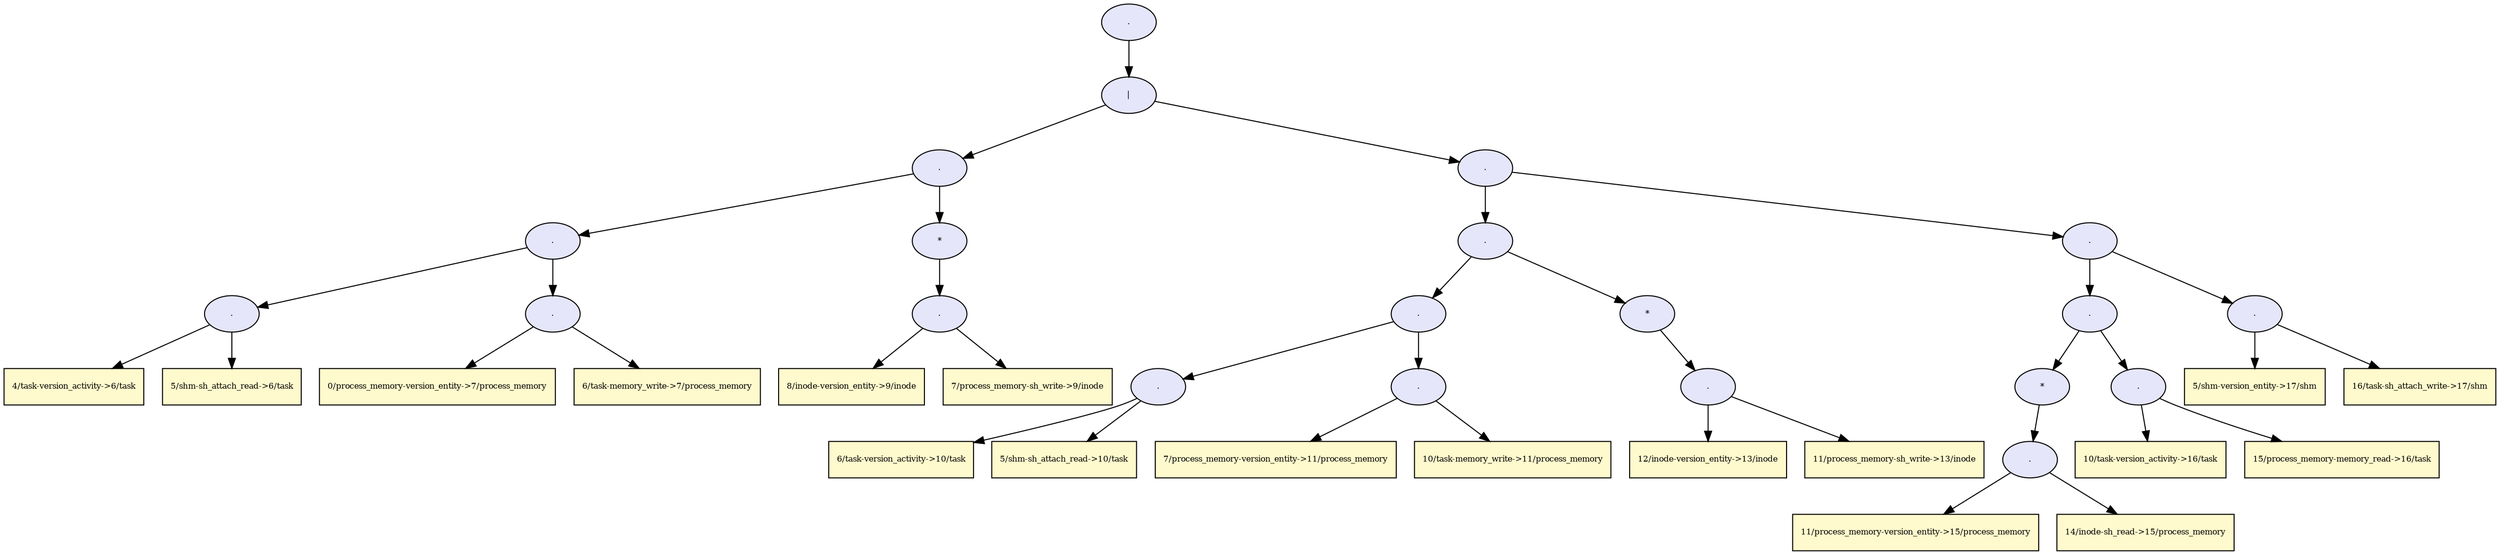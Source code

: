 digraph RGL__DirectedAdjacencyGraph {48[fontsize = 8,label = ".",shape = ellipse, fillcolor="#e6e6fa", style = filled]

48 -> 47[fontsize = 8, color="#000000"]

47[fontsize = 8,label = "|",shape = ellipse, fillcolor="#e6e6fa", style = filled]

47 -> 16[fontsize = 8, color="#000000"]

16[fontsize = 8,label = ".",shape = ellipse, fillcolor="#e6e6fa", style = filled]

16 -> 10[fontsize = 8, color="#000000"]

10[fontsize = 8,label = ".",shape = ellipse, fillcolor="#e6e6fa", style = filled]

10 -> 5[fontsize = 8, color="#000000"]

5[fontsize = 8,label = ".",shape = ellipse, fillcolor="#e6e6fa", style = filled]

5 -> 3[fontsize = 8, color="#000000"]

3[fontsize = 8,label = "4/task-version_activity->6/task",shape = rectangle, fillcolor="#fffacd", style = filled]

5 -> 4[fontsize = 8, color="#000000"]

4[fontsize = 8,label = "5/shm-sh_attach_read->6/task",shape = rectangle, fillcolor="#fffacd", style = filled]

10 -> 9[fontsize = 8, color="#000000"]

9[fontsize = 8,label = ".",shape = ellipse, fillcolor="#e6e6fa", style = filled]

9 -> 7[fontsize = 8, color="#000000"]

7[fontsize = 8,label = "0/process_memory-version_entity->7/process_memory",shape = rectangle, fillcolor="#fffacd", style = filled]

9 -> 8[fontsize = 8, color="#000000"]

8[fontsize = 8,label = "6/task-memory_write->7/process_memory",shape = rectangle, fillcolor="#fffacd", style = filled]

16 -> 15[fontsize = 8, color="#000000"]

15[fontsize = 8,label = "*",shape = ellipse, fillcolor="#e6e6fa", style = filled]

15 -> 13[fontsize = 8, color="#000000"]

13[fontsize = 8,label = ".",shape = ellipse, fillcolor="#e6e6fa", style = filled]

13 -> 11[fontsize = 8, color="#000000"]

11[fontsize = 8,label = "8/inode-version_entity->9/inode",shape = rectangle, fillcolor="#fffacd", style = filled]

13 -> 12[fontsize = 8, color="#000000"]

12[fontsize = 8,label = "7/process_memory-sh_write->9/inode",shape = rectangle, fillcolor="#fffacd", style = filled]

47 -> 46[fontsize = 8, color="#000000"]

46[fontsize = 8,label = ".",shape = ellipse, fillcolor="#e6e6fa", style = filled]

46 -> 30[fontsize = 8, color="#000000"]

30[fontsize = 8,label = ".",shape = ellipse, fillcolor="#e6e6fa", style = filled]

30 -> 24[fontsize = 8, color="#000000"]

24[fontsize = 8,label = ".",shape = ellipse, fillcolor="#e6e6fa", style = filled]

24 -> 19[fontsize = 8, color="#000000"]

19[fontsize = 8,label = ".",shape = ellipse, fillcolor="#e6e6fa", style = filled]

19 -> 17[fontsize = 8, color="#000000"]

17[fontsize = 8,label = "6/task-version_activity->10/task",shape = rectangle, fillcolor="#fffacd", style = filled]

19 -> 18[fontsize = 8, color="#000000"]

18[fontsize = 8,label = "5/shm-sh_attach_read->10/task",shape = rectangle, fillcolor="#fffacd", style = filled]

24 -> 23[fontsize = 8, color="#000000"]

23[fontsize = 8,label = ".",shape = ellipse, fillcolor="#e6e6fa", style = filled]

23 -> 21[fontsize = 8, color="#000000"]

21[fontsize = 8,label = "7/process_memory-version_entity->11/process_memory",shape = rectangle, fillcolor="#fffacd", style = filled]

23 -> 22[fontsize = 8, color="#000000"]

22[fontsize = 8,label = "10/task-memory_write->11/process_memory",shape = rectangle, fillcolor="#fffacd", style = filled]

30 -> 29[fontsize = 8, color="#000000"]

29[fontsize = 8,label = "*",shape = ellipse, fillcolor="#e6e6fa", style = filled]

29 -> 27[fontsize = 8, color="#000000"]

27[fontsize = 8,label = ".",shape = ellipse, fillcolor="#e6e6fa", style = filled]

27 -> 25[fontsize = 8, color="#000000"]

25[fontsize = 8,label = "12/inode-version_entity->13/inode",shape = rectangle, fillcolor="#fffacd", style = filled]

27 -> 26[fontsize = 8, color="#000000"]

26[fontsize = 8,label = "11/process_memory-sh_write->13/inode",shape = rectangle, fillcolor="#fffacd", style = filled]

46 -> 45[fontsize = 8, color="#000000"]

45[fontsize = 8,label = ".",shape = ellipse, fillcolor="#e6e6fa", style = filled]

45 -> 41[fontsize = 8, color="#000000"]

41[fontsize = 8,label = ".",shape = ellipse, fillcolor="#e6e6fa", style = filled]

41 -> 36[fontsize = 8, color="#000000"]

36[fontsize = 8,label = "*",shape = ellipse, fillcolor="#e6e6fa", style = filled]

36 -> 34[fontsize = 8, color="#000000"]

34[fontsize = 8,label = ".",shape = ellipse, fillcolor="#e6e6fa", style = filled]

34 -> 32[fontsize = 8, color="#000000"]

32[fontsize = 8,label = "11/process_memory-version_entity->15/process_memory",shape = rectangle, fillcolor="#fffacd", style = filled]

34 -> 33[fontsize = 8, color="#000000"]

33[fontsize = 8,label = "14/inode-sh_read->15/process_memory",shape = rectangle, fillcolor="#fffacd", style = filled]

41 -> 40[fontsize = 8, color="#000000"]

40[fontsize = 8,label = ".",shape = ellipse, fillcolor="#e6e6fa", style = filled]

40 -> 38[fontsize = 8, color="#000000"]

38[fontsize = 8,label = "10/task-version_activity->16/task",shape = rectangle, fillcolor="#fffacd", style = filled]

40 -> 39[fontsize = 8, color="#000000"]

39[fontsize = 8,label = "15/process_memory-memory_read->16/task",shape = rectangle, fillcolor="#fffacd", style = filled]

45 -> 44[fontsize = 8, color="#000000"]

44[fontsize = 8,label = ".",shape = ellipse, fillcolor="#e6e6fa", style = filled]

44 -> 42[fontsize = 8, color="#000000"]

42[fontsize = 8,label = "5/shm-version_entity->17/shm",shape = rectangle, fillcolor="#fffacd", style = filled]

44 -> 43[fontsize = 8, color="#000000"]

43[fontsize = 8,label = "16/task-sh_attach_write->17/shm",shape = rectangle, fillcolor="#fffacd", style = filled]

}